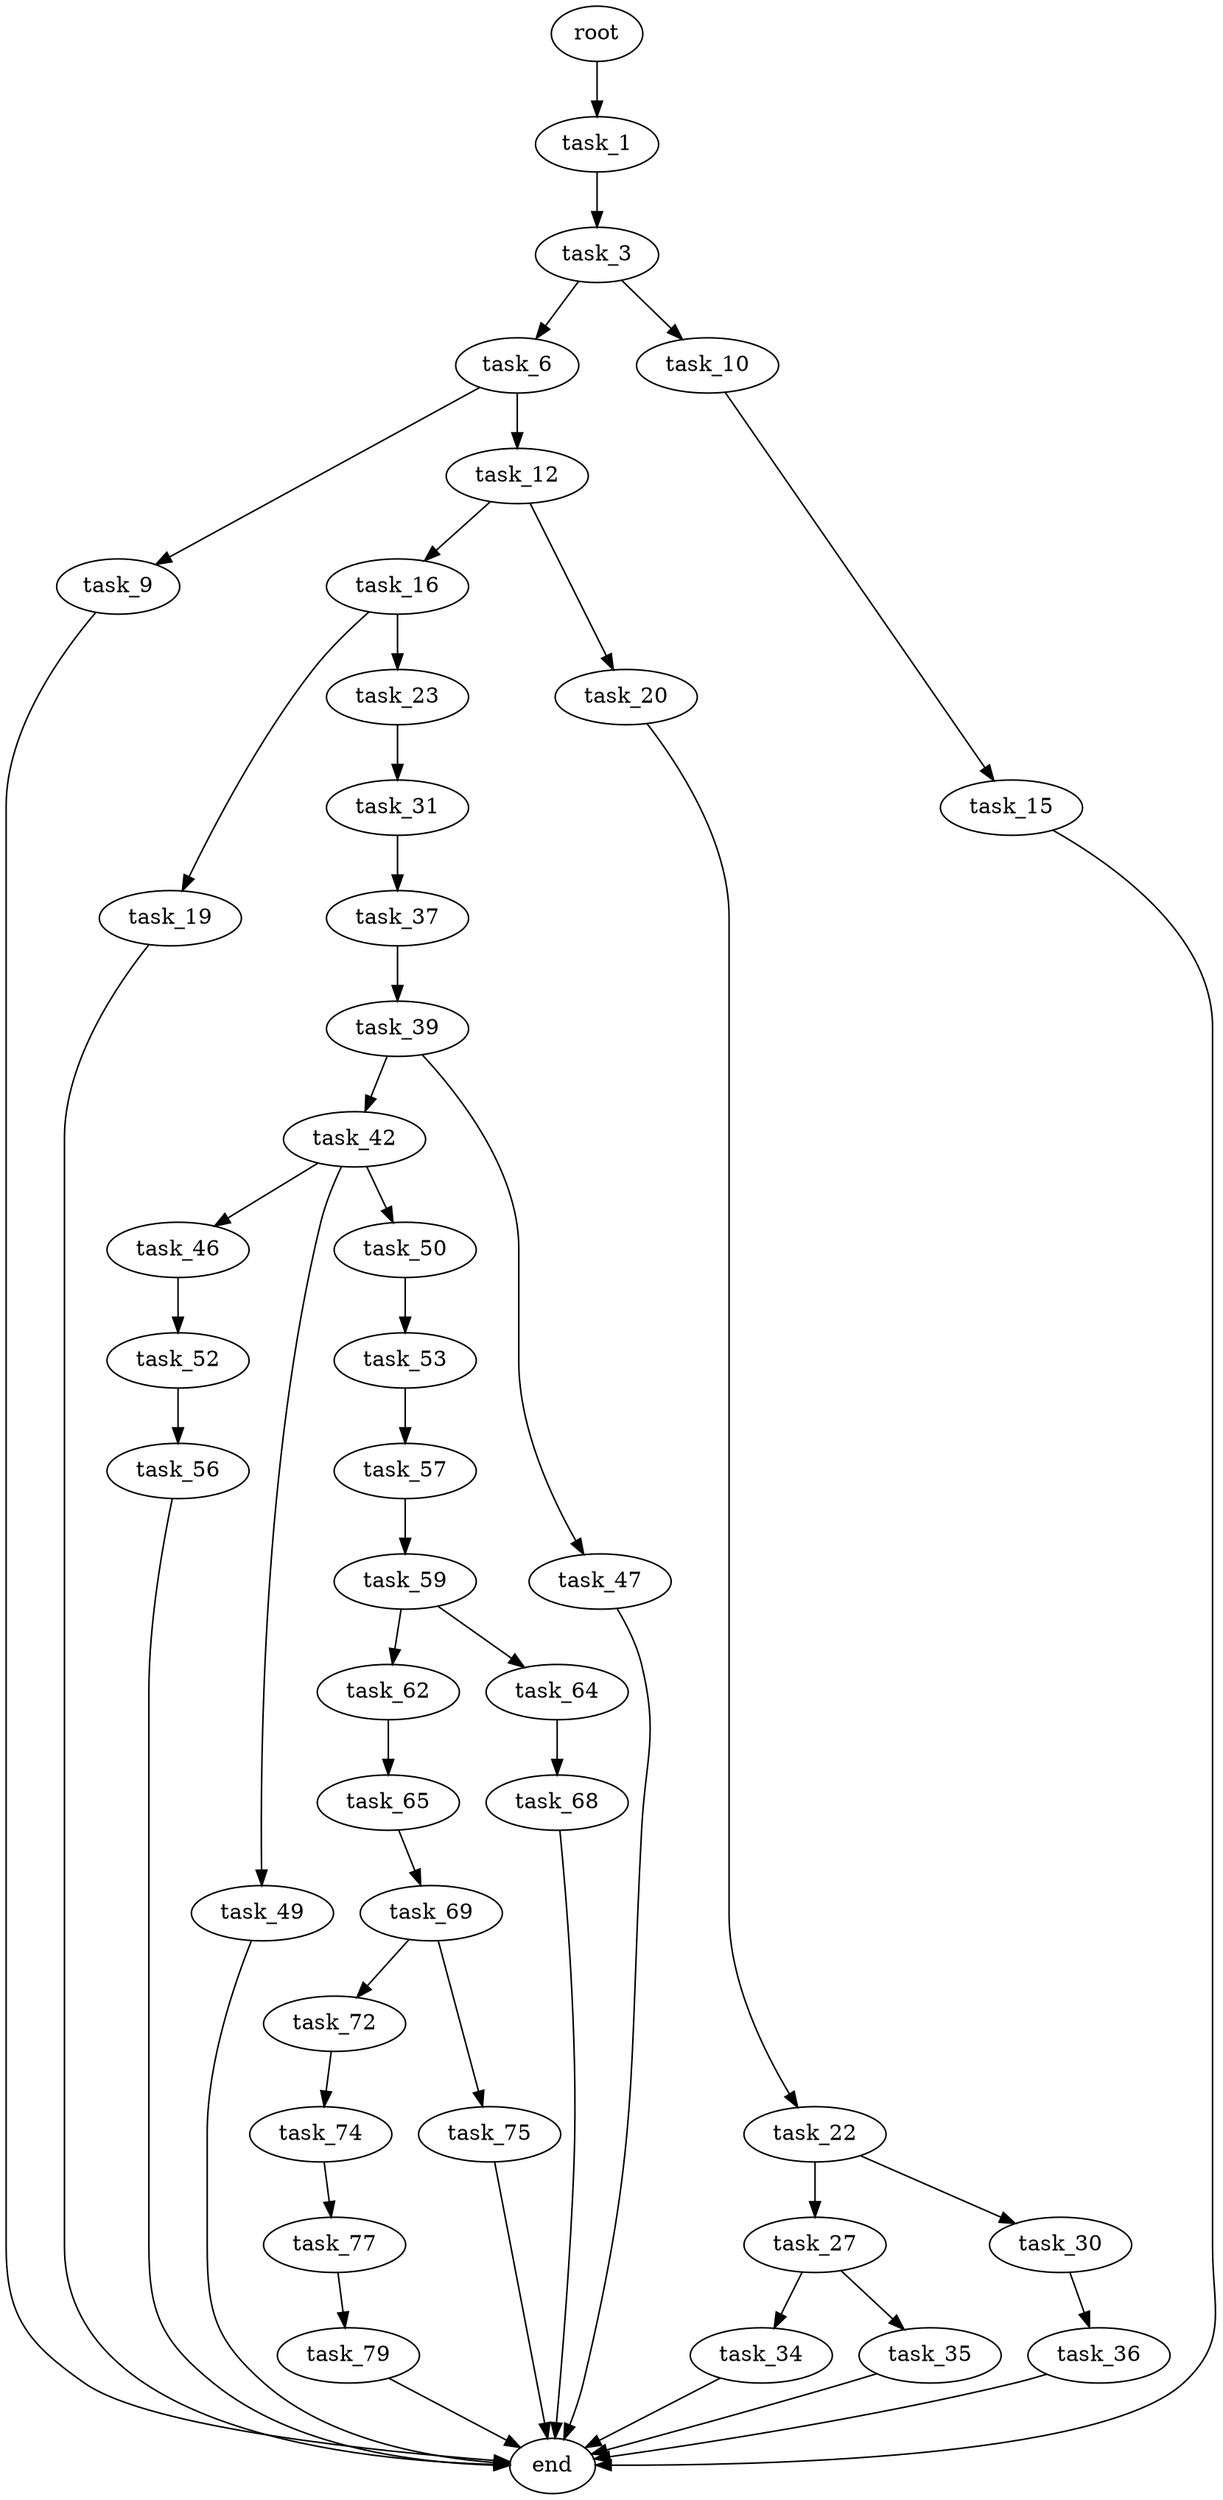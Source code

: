 digraph G {
  root [size="0.000000"];
  task_1 [size="23373971366.000000"];
  task_3 [size="134217728000.000000"];
  task_6 [size="13334286031.000000"];
  task_10 [size="8589934592.000000"];
  task_9 [size="31621840044.000000"];
  task_12 [size="45850572759.000000"];
  end [size="0.000000"];
  task_15 [size="2956074605.000000"];
  task_16 [size="8589934592.000000"];
  task_20 [size="782757789696.000000"];
  task_19 [size="25290331943.000000"];
  task_23 [size="14273817250.000000"];
  task_22 [size="134217728000.000000"];
  task_27 [size="8589934592.000000"];
  task_30 [size="2685474781.000000"];
  task_31 [size="22861131238.000000"];
  task_34 [size="19058307142.000000"];
  task_35 [size="8330646156.000000"];
  task_36 [size="14389096754.000000"];
  task_37 [size="115024827876.000000"];
  task_39 [size="3509701154.000000"];
  task_42 [size="1890042533.000000"];
  task_47 [size="368293445632.000000"];
  task_46 [size="121797881544.000000"];
  task_49 [size="549755813888.000000"];
  task_50 [size="17240178969.000000"];
  task_52 [size="231928233984.000000"];
  task_53 [size="134217728000.000000"];
  task_56 [size="8589934592.000000"];
  task_57 [size="129564071317.000000"];
  task_59 [size="311812275650.000000"];
  task_62 [size="6833302051.000000"];
  task_64 [size="1414227842.000000"];
  task_65 [size="10312396350.000000"];
  task_68 [size="1073741824000.000000"];
  task_69 [size="10778019312.000000"];
  task_72 [size="12083776279.000000"];
  task_75 [size="549755813888.000000"];
  task_74 [size="191934722600.000000"];
  task_77 [size="129765331722.000000"];
  task_79 [size="27270162364.000000"];

  root -> task_1 [size="1.000000"];
  task_1 -> task_3 [size="536870912.000000"];
  task_3 -> task_6 [size="209715200.000000"];
  task_3 -> task_10 [size="209715200.000000"];
  task_6 -> task_9 [size="411041792.000000"];
  task_6 -> task_12 [size="411041792.000000"];
  task_10 -> task_15 [size="33554432.000000"];
  task_9 -> end [size="1.000000"];
  task_12 -> task_16 [size="838860800.000000"];
  task_12 -> task_20 [size="838860800.000000"];
  task_15 -> end [size="1.000000"];
  task_16 -> task_19 [size="33554432.000000"];
  task_16 -> task_23 [size="33554432.000000"];
  task_20 -> task_22 [size="679477248.000000"];
  task_19 -> end [size="1.000000"];
  task_23 -> task_31 [size="301989888.000000"];
  task_22 -> task_27 [size="209715200.000000"];
  task_22 -> task_30 [size="209715200.000000"];
  task_27 -> task_34 [size="33554432.000000"];
  task_27 -> task_35 [size="33554432.000000"];
  task_30 -> task_36 [size="75497472.000000"];
  task_31 -> task_37 [size="679477248.000000"];
  task_34 -> end [size="1.000000"];
  task_35 -> end [size="1.000000"];
  task_36 -> end [size="1.000000"];
  task_37 -> task_39 [size="209715200.000000"];
  task_39 -> task_42 [size="134217728.000000"];
  task_39 -> task_47 [size="134217728.000000"];
  task_42 -> task_46 [size="75497472.000000"];
  task_42 -> task_49 [size="75497472.000000"];
  task_42 -> task_50 [size="75497472.000000"];
  task_47 -> end [size="1.000000"];
  task_46 -> task_52 [size="134217728.000000"];
  task_49 -> end [size="1.000000"];
  task_50 -> task_53 [size="411041792.000000"];
  task_52 -> task_56 [size="301989888.000000"];
  task_53 -> task_57 [size="209715200.000000"];
  task_56 -> end [size="1.000000"];
  task_57 -> task_59 [size="209715200.000000"];
  task_59 -> task_62 [size="301989888.000000"];
  task_59 -> task_64 [size="301989888.000000"];
  task_62 -> task_65 [size="411041792.000000"];
  task_64 -> task_68 [size="75497472.000000"];
  task_65 -> task_69 [size="536870912.000000"];
  task_68 -> end [size="1.000000"];
  task_69 -> task_72 [size="536870912.000000"];
  task_69 -> task_75 [size="536870912.000000"];
  task_72 -> task_74 [size="209715200.000000"];
  task_75 -> end [size="1.000000"];
  task_74 -> task_77 [size="209715200.000000"];
  task_77 -> task_79 [size="209715200.000000"];
  task_79 -> end [size="1.000000"];
}
